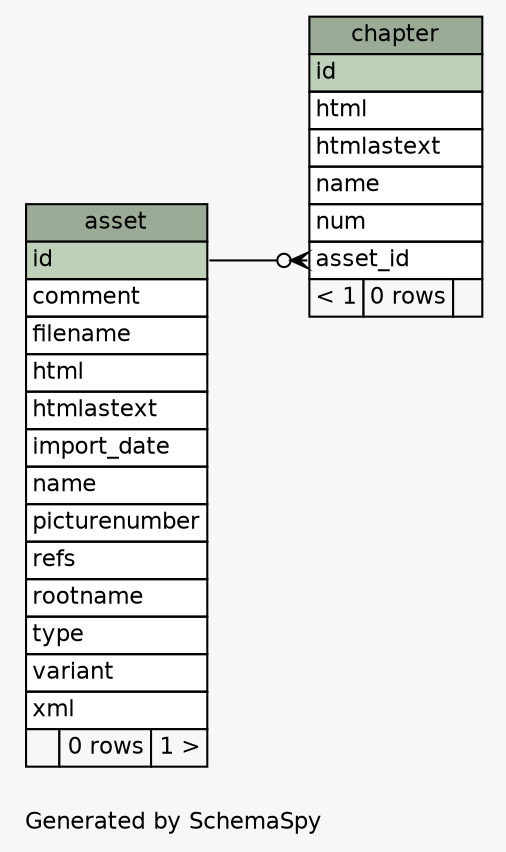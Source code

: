 // dot 2.20.2 on Linux 2.6.32-26-generic
// SchemaSpy rev 590
digraph "largeRelationshipsDiagram" {
  graph [
    rankdir="RL"
    bgcolor="#f7f7f7"
    label="\nGenerated by SchemaSpy"
    labeljust="l"
    nodesep="0.18"
    ranksep="0.46"
    fontname="Helvetica"
    fontsize="11"
  ];
  node [
    fontname="Helvetica"
    fontsize="11"
    shape="plaintext"
  ];
  edge [
    arrowsize="0.8"
  ];
  "asset" [
    label=<
    <TABLE BORDER="0" CELLBORDER="1" CELLSPACING="0" BGCOLOR="#ffffff">
      <TR><TD COLSPAN="3" BGCOLOR="#9bab96" ALIGN="CENTER">asset</TD></TR>
      <TR><TD PORT="id" COLSPAN="3" BGCOLOR="#bed1b8" ALIGN="LEFT">id</TD></TR>
      <TR><TD PORT="comment" COLSPAN="3" ALIGN="LEFT">comment</TD></TR>
      <TR><TD PORT="filename" COLSPAN="3" ALIGN="LEFT">filename</TD></TR>
      <TR><TD PORT="html" COLSPAN="3" ALIGN="LEFT">html</TD></TR>
      <TR><TD PORT="htmlastext" COLSPAN="3" ALIGN="LEFT">htmlastext</TD></TR>
      <TR><TD PORT="import_date" COLSPAN="3" ALIGN="LEFT">import_date</TD></TR>
      <TR><TD PORT="name" COLSPAN="3" ALIGN="LEFT">name</TD></TR>
      <TR><TD PORT="picturenumber" COLSPAN="3" ALIGN="LEFT">picturenumber</TD></TR>
      <TR><TD PORT="refs" COLSPAN="3" ALIGN="LEFT">refs</TD></TR>
      <TR><TD PORT="rootname" COLSPAN="3" ALIGN="LEFT">rootname</TD></TR>
      <TR><TD PORT="type" COLSPAN="3" ALIGN="LEFT">type</TD></TR>
      <TR><TD PORT="variant" COLSPAN="3" ALIGN="LEFT">variant</TD></TR>
      <TR><TD PORT="xml" COLSPAN="3" ALIGN="LEFT">xml</TD></TR>
      <TR><TD ALIGN="LEFT" BGCOLOR="#f7f7f7">  </TD><TD ALIGN="RIGHT" BGCOLOR="#f7f7f7">0 rows</TD><TD ALIGN="RIGHT" BGCOLOR="#f7f7f7">1 &gt;</TD></TR>
    </TABLE>>
    URL="tables/asset.html"
    tooltip="asset"
  ];
  "chapter" [
    label=<
    <TABLE BORDER="0" CELLBORDER="1" CELLSPACING="0" BGCOLOR="#ffffff">
      <TR><TD COLSPAN="3" BGCOLOR="#9bab96" ALIGN="CENTER">chapter</TD></TR>
      <TR><TD PORT="id" COLSPAN="3" BGCOLOR="#bed1b8" ALIGN="LEFT">id</TD></TR>
      <TR><TD PORT="html" COLSPAN="3" ALIGN="LEFT">html</TD></TR>
      <TR><TD PORT="htmlastext" COLSPAN="3" ALIGN="LEFT">htmlastext</TD></TR>
      <TR><TD PORT="name" COLSPAN="3" ALIGN="LEFT">name</TD></TR>
      <TR><TD PORT="num" COLSPAN="3" ALIGN="LEFT">num</TD></TR>
      <TR><TD PORT="asset_id" COLSPAN="3" ALIGN="LEFT">asset_id</TD></TR>
      <TR><TD ALIGN="LEFT" BGCOLOR="#f7f7f7">&lt; 1</TD><TD ALIGN="RIGHT" BGCOLOR="#f7f7f7">0 rows</TD><TD ALIGN="RIGHT" BGCOLOR="#f7f7f7">  </TD></TR>
    </TABLE>>
    URL="tables/chapter.html"
    tooltip="chapter"
  ];
  "chapter":"asset_id":w -> "asset":"id":e [arrowhead=none dir=back arrowtail=crowodot];
}
